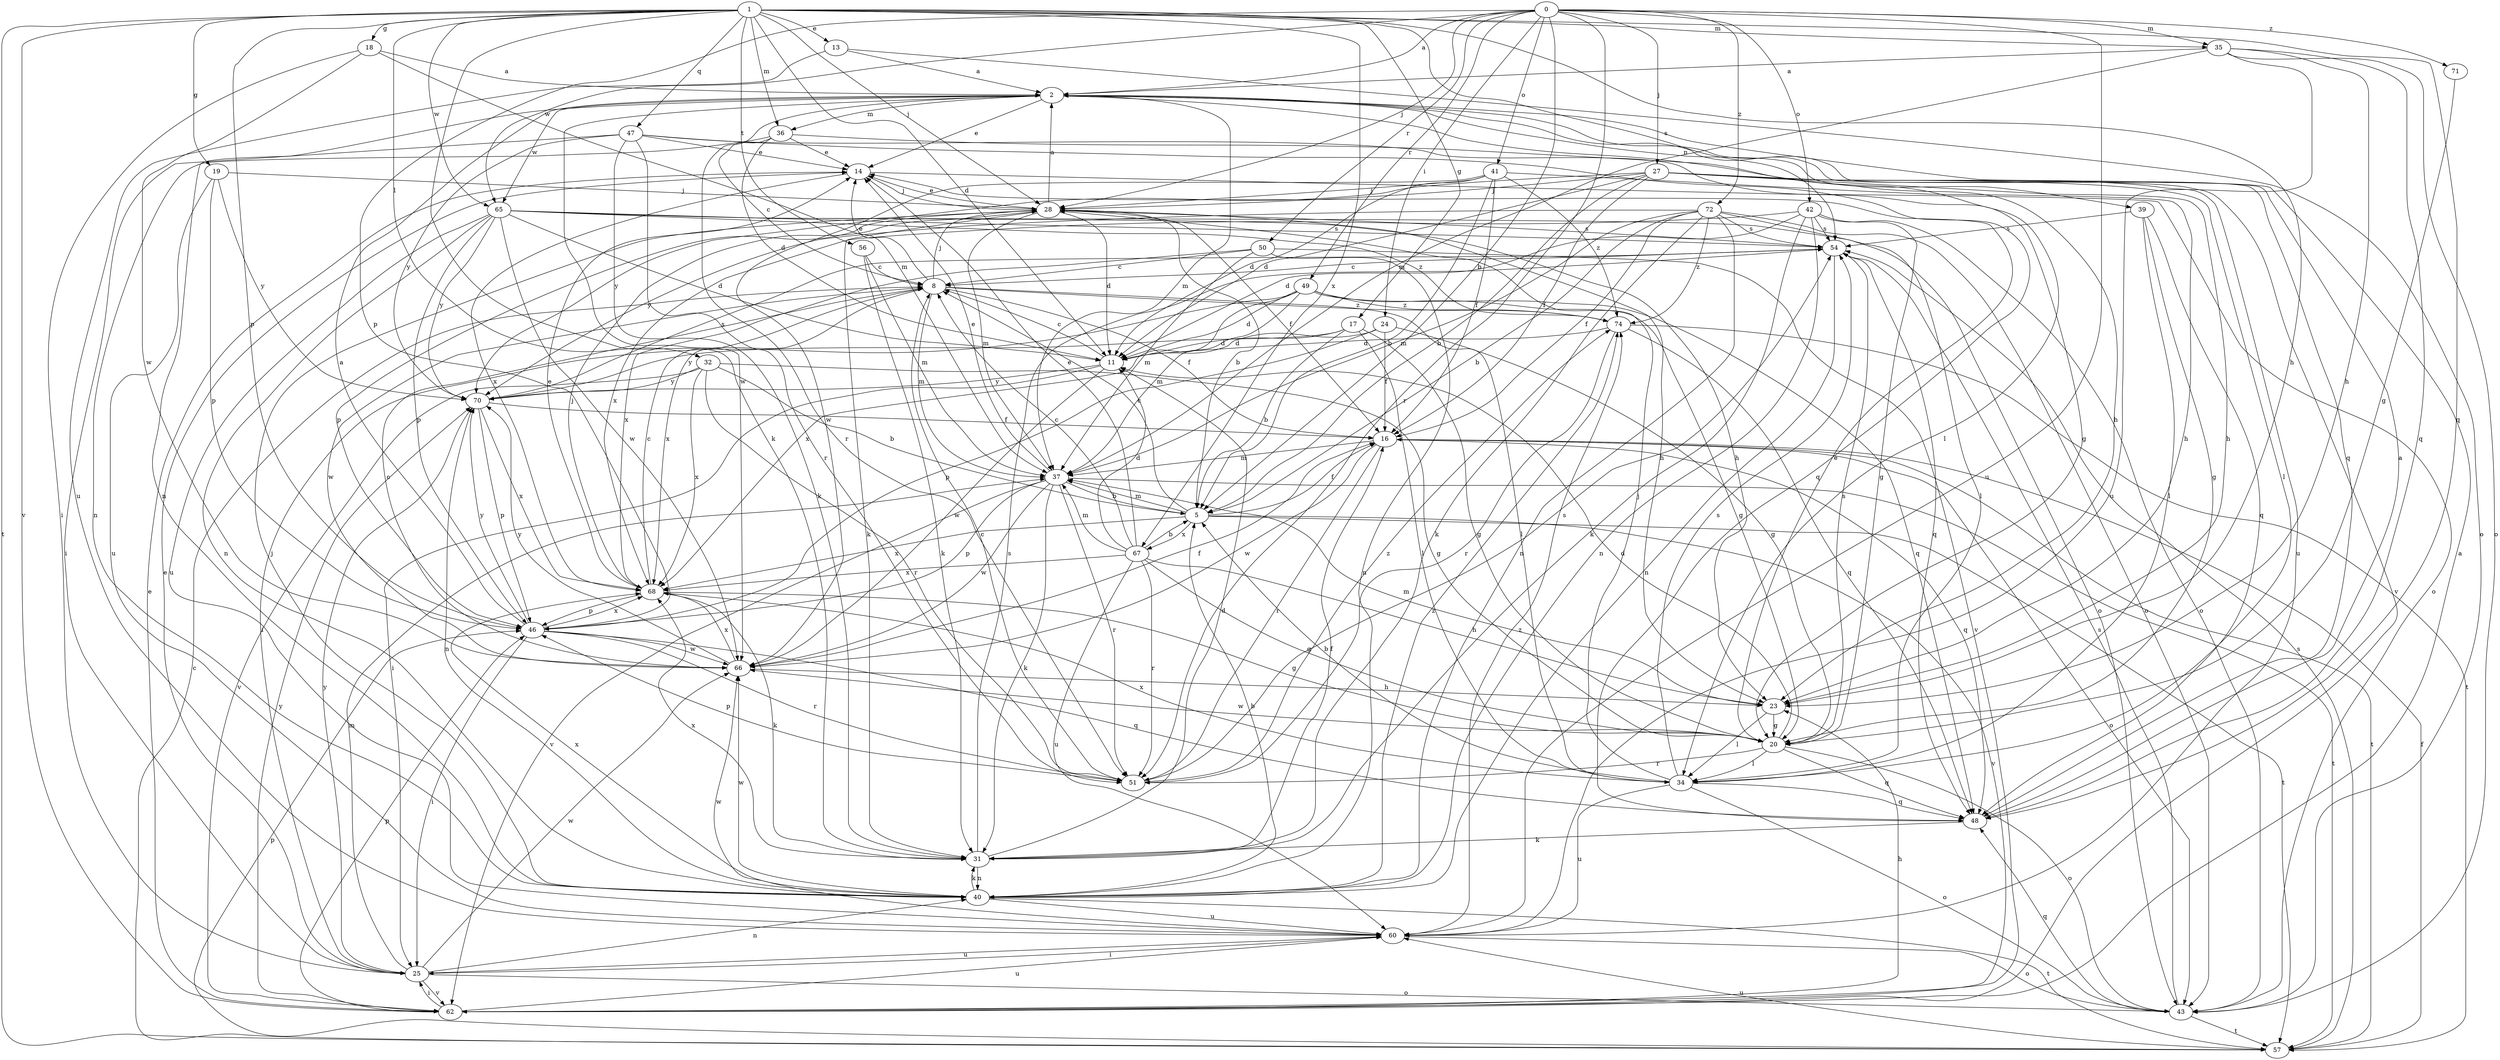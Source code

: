 strict digraph  {
0;
1;
2;
5;
8;
11;
13;
14;
16;
17;
18;
19;
20;
23;
24;
25;
27;
28;
31;
32;
34;
35;
36;
37;
39;
40;
41;
42;
43;
46;
47;
48;
49;
50;
51;
54;
56;
57;
60;
62;
65;
66;
67;
68;
70;
71;
72;
74;
0 -> 2  [label=a];
0 -> 5  [label=b];
0 -> 24  [label=i];
0 -> 27  [label=j];
0 -> 28  [label=j];
0 -> 35  [label=m];
0 -> 41  [label=o];
0 -> 42  [label=o];
0 -> 46  [label=p];
0 -> 49  [label=r];
0 -> 50  [label=r];
0 -> 51  [label=r];
0 -> 60  [label=u];
0 -> 65  [label=w];
0 -> 71  [label=z];
0 -> 72  [label=z];
1 -> 11  [label=d];
1 -> 13  [label=e];
1 -> 17  [label=g];
1 -> 18  [label=g];
1 -> 19  [label=g];
1 -> 23  [label=h];
1 -> 28  [label=j];
1 -> 31  [label=k];
1 -> 32  [label=l];
1 -> 35  [label=m];
1 -> 36  [label=m];
1 -> 46  [label=p];
1 -> 47  [label=q];
1 -> 48  [label=q];
1 -> 54  [label=s];
1 -> 56  [label=t];
1 -> 57  [label=t];
1 -> 62  [label=v];
1 -> 65  [label=w];
1 -> 67  [label=x];
2 -> 14  [label=e];
2 -> 34  [label=l];
2 -> 36  [label=m];
2 -> 37  [label=m];
2 -> 39  [label=n];
2 -> 40  [label=n];
2 -> 48  [label=q];
2 -> 51  [label=r];
2 -> 65  [label=w];
2 -> 66  [label=w];
5 -> 8  [label=c];
5 -> 16  [label=f];
5 -> 37  [label=m];
5 -> 57  [label=t];
5 -> 62  [label=v];
5 -> 67  [label=x];
5 -> 68  [label=x];
8 -> 14  [label=e];
8 -> 16  [label=f];
8 -> 28  [label=j];
8 -> 34  [label=l];
8 -> 37  [label=m];
8 -> 66  [label=w];
8 -> 68  [label=x];
8 -> 74  [label=z];
11 -> 8  [label=c];
11 -> 25  [label=i];
11 -> 66  [label=w];
11 -> 70  [label=y];
13 -> 2  [label=a];
13 -> 43  [label=o];
13 -> 60  [label=u];
14 -> 28  [label=j];
14 -> 43  [label=o];
14 -> 68  [label=x];
16 -> 37  [label=m];
16 -> 43  [label=o];
16 -> 48  [label=q];
16 -> 51  [label=r];
16 -> 57  [label=t];
16 -> 66  [label=w];
17 -> 5  [label=b];
17 -> 11  [label=d];
17 -> 20  [label=g];
17 -> 34  [label=l];
17 -> 70  [label=y];
18 -> 2  [label=a];
18 -> 25  [label=i];
18 -> 37  [label=m];
18 -> 66  [label=w];
19 -> 28  [label=j];
19 -> 46  [label=p];
19 -> 60  [label=u];
19 -> 70  [label=y];
20 -> 11  [label=d];
20 -> 14  [label=e];
20 -> 34  [label=l];
20 -> 43  [label=o];
20 -> 48  [label=q];
20 -> 51  [label=r];
20 -> 54  [label=s];
20 -> 66  [label=w];
23 -> 20  [label=g];
23 -> 34  [label=l];
23 -> 37  [label=m];
24 -> 11  [label=d];
24 -> 16  [label=f];
24 -> 20  [label=g];
24 -> 46  [label=p];
25 -> 14  [label=e];
25 -> 37  [label=m];
25 -> 40  [label=n];
25 -> 43  [label=o];
25 -> 60  [label=u];
25 -> 62  [label=v];
25 -> 66  [label=w];
25 -> 70  [label=y];
27 -> 5  [label=b];
27 -> 11  [label=d];
27 -> 16  [label=f];
27 -> 23  [label=h];
27 -> 28  [label=j];
27 -> 34  [label=l];
27 -> 60  [label=u];
27 -> 62  [label=v];
27 -> 70  [label=y];
28 -> 2  [label=a];
28 -> 5  [label=b];
28 -> 11  [label=d];
28 -> 14  [label=e];
28 -> 16  [label=f];
28 -> 23  [label=h];
28 -> 31  [label=k];
28 -> 37  [label=m];
28 -> 46  [label=p];
28 -> 54  [label=s];
31 -> 11  [label=d];
31 -> 16  [label=f];
31 -> 40  [label=n];
31 -> 54  [label=s];
31 -> 68  [label=x];
32 -> 5  [label=b];
32 -> 20  [label=g];
32 -> 51  [label=r];
32 -> 62  [label=v];
32 -> 68  [label=x];
32 -> 70  [label=y];
34 -> 5  [label=b];
34 -> 28  [label=j];
34 -> 43  [label=o];
34 -> 48  [label=q];
34 -> 54  [label=s];
34 -> 60  [label=u];
34 -> 68  [label=x];
35 -> 2  [label=a];
35 -> 23  [label=h];
35 -> 37  [label=m];
35 -> 43  [label=o];
35 -> 48  [label=q];
35 -> 60  [label=u];
36 -> 8  [label=c];
36 -> 11  [label=d];
36 -> 14  [label=e];
36 -> 23  [label=h];
36 -> 40  [label=n];
37 -> 5  [label=b];
37 -> 14  [label=e];
37 -> 31  [label=k];
37 -> 46  [label=p];
37 -> 51  [label=r];
37 -> 57  [label=t];
37 -> 62  [label=v];
37 -> 66  [label=w];
39 -> 20  [label=g];
39 -> 34  [label=l];
39 -> 48  [label=q];
39 -> 54  [label=s];
40 -> 5  [label=b];
40 -> 28  [label=j];
40 -> 31  [label=k];
40 -> 57  [label=t];
40 -> 60  [label=u];
40 -> 66  [label=w];
40 -> 68  [label=x];
40 -> 74  [label=z];
41 -> 5  [label=b];
41 -> 11  [label=d];
41 -> 16  [label=f];
41 -> 23  [label=h];
41 -> 28  [label=j];
41 -> 66  [label=w];
41 -> 74  [label=z];
42 -> 11  [label=d];
42 -> 20  [label=g];
42 -> 31  [label=k];
42 -> 40  [label=n];
42 -> 43  [label=o];
42 -> 54  [label=s];
42 -> 68  [label=x];
43 -> 48  [label=q];
43 -> 54  [label=s];
43 -> 57  [label=t];
46 -> 2  [label=a];
46 -> 25  [label=i];
46 -> 48  [label=q];
46 -> 51  [label=r];
46 -> 66  [label=w];
46 -> 68  [label=x];
46 -> 70  [label=y];
47 -> 14  [label=e];
47 -> 20  [label=g];
47 -> 25  [label=i];
47 -> 31  [label=k];
47 -> 48  [label=q];
47 -> 51  [label=r];
47 -> 70  [label=y];
48 -> 2  [label=a];
48 -> 31  [label=k];
49 -> 11  [label=d];
49 -> 20  [label=g];
49 -> 25  [label=i];
49 -> 37  [label=m];
49 -> 48  [label=q];
49 -> 68  [label=x];
49 -> 74  [label=z];
50 -> 8  [label=c];
50 -> 37  [label=m];
50 -> 40  [label=n];
50 -> 62  [label=v];
50 -> 68  [label=x];
51 -> 8  [label=c];
51 -> 46  [label=p];
51 -> 54  [label=s];
51 -> 74  [label=z];
54 -> 8  [label=c];
54 -> 40  [label=n];
54 -> 48  [label=q];
56 -> 8  [label=c];
56 -> 31  [label=k];
56 -> 37  [label=m];
57 -> 8  [label=c];
57 -> 16  [label=f];
57 -> 46  [label=p];
57 -> 54  [label=s];
57 -> 60  [label=u];
60 -> 25  [label=i];
60 -> 43  [label=o];
60 -> 66  [label=w];
60 -> 74  [label=z];
62 -> 2  [label=a];
62 -> 14  [label=e];
62 -> 23  [label=h];
62 -> 25  [label=i];
62 -> 46  [label=p];
62 -> 60  [label=u];
62 -> 70  [label=y];
65 -> 11  [label=d];
65 -> 23  [label=h];
65 -> 40  [label=n];
65 -> 43  [label=o];
65 -> 46  [label=p];
65 -> 54  [label=s];
65 -> 60  [label=u];
65 -> 66  [label=w];
65 -> 70  [label=y];
65 -> 74  [label=z];
66 -> 8  [label=c];
66 -> 16  [label=f];
66 -> 23  [label=h];
66 -> 68  [label=x];
66 -> 70  [label=y];
67 -> 5  [label=b];
67 -> 8  [label=c];
67 -> 11  [label=d];
67 -> 14  [label=e];
67 -> 20  [label=g];
67 -> 23  [label=h];
67 -> 37  [label=m];
67 -> 51  [label=r];
67 -> 60  [label=u];
67 -> 68  [label=x];
68 -> 8  [label=c];
68 -> 14  [label=e];
68 -> 20  [label=g];
68 -> 28  [label=j];
68 -> 31  [label=k];
68 -> 46  [label=p];
70 -> 16  [label=f];
70 -> 40  [label=n];
70 -> 46  [label=p];
70 -> 54  [label=s];
70 -> 68  [label=x];
71 -> 20  [label=g];
72 -> 5  [label=b];
72 -> 16  [label=f];
72 -> 31  [label=k];
72 -> 34  [label=l];
72 -> 37  [label=m];
72 -> 40  [label=n];
72 -> 43  [label=o];
72 -> 54  [label=s];
72 -> 70  [label=y];
72 -> 74  [label=z];
74 -> 11  [label=d];
74 -> 48  [label=q];
74 -> 51  [label=r];
74 -> 57  [label=t];
}
